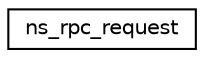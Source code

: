 digraph "Graphical Class Hierarchy"
{
  edge [fontname="Helvetica",fontsize="10",labelfontname="Helvetica",labelfontsize="10"];
  node [fontname="Helvetica",fontsize="10",shape=record];
  rankdir="LR";
  Node1 [label="ns_rpc_request",height=0.2,width=0.4,color="black", fillcolor="white", style="filled",URL="$structns__rpc__request.html"];
}
